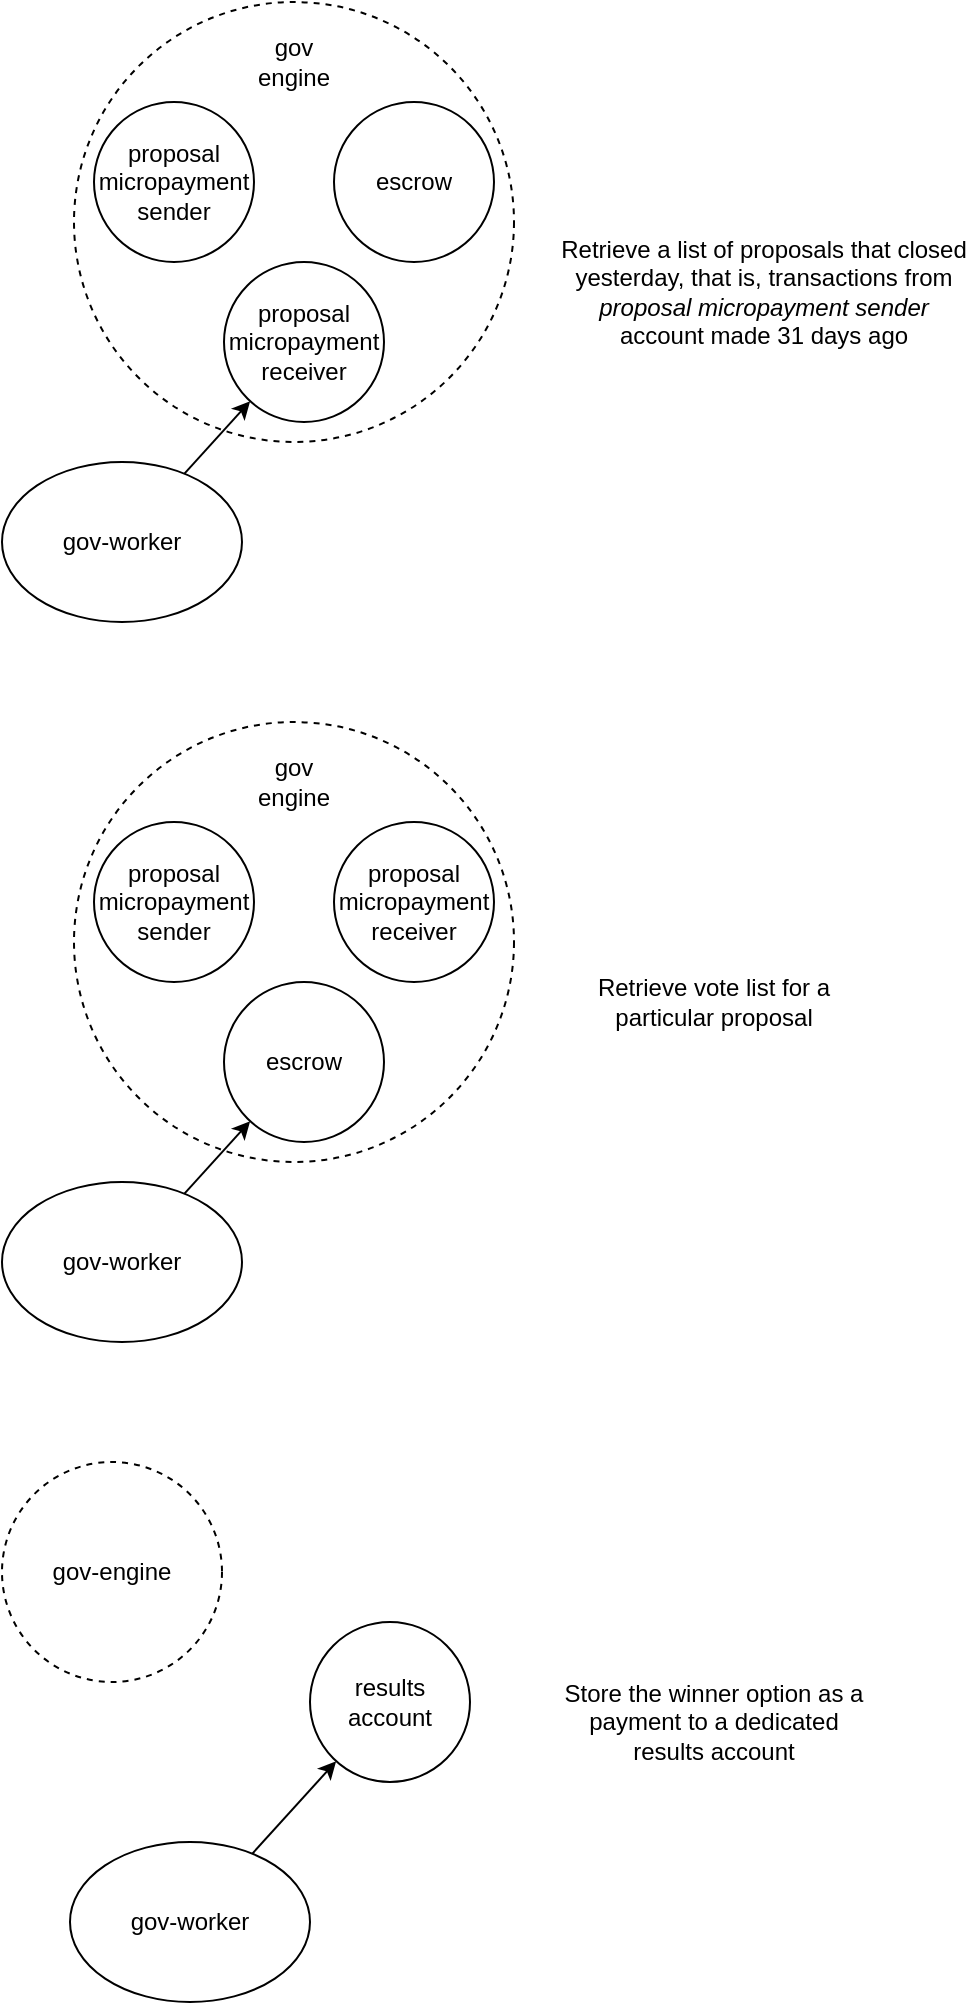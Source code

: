 <mxfile version="14.1.8" type="device"><diagram id="3AxbDzlEPVZeiMZ9giLM" name="Page-1"><mxGraphModel dx="761" dy="520" grid="1" gridSize="10" guides="1" tooltips="1" connect="1" arrows="1" fold="1" page="1" pageScale="1" pageWidth="827" pageHeight="1169" math="0" shadow="0"><root><mxCell id="0"/><mxCell id="1" parent="0"/><mxCell id="C2gpBaBypgduK-J2xcT4-4" value="" style="ellipse;whiteSpace=wrap;html=1;aspect=fixed;fillColor=none;dashed=1;" parent="1" vertex="1"><mxGeometry x="330" y="120" width="220" height="220" as="geometry"/></mxCell><mxCell id="nUdG0Fr-7evP5dc6FxKK-1" value="proposal micropayment receiver" style="ellipse;whiteSpace=wrap;html=1;aspect=fixed;fillColor=none;" parent="1" vertex="1"><mxGeometry x="405" y="250" width="80" height="80" as="geometry"/></mxCell><mxCell id="C2gpBaBypgduK-J2xcT4-6" style="rounded=0;orthogonalLoop=1;jettySize=auto;html=1;" parent="1" source="C2gpBaBypgduK-J2xcT4-1" target="nUdG0Fr-7evP5dc6FxKK-1" edge="1"><mxGeometry relative="1" as="geometry"/></mxCell><mxCell id="C2gpBaBypgduK-J2xcT4-1" value="gov-worker" style="ellipse;whiteSpace=wrap;html=1;" parent="1" vertex="1"><mxGeometry x="294" y="350" width="120" height="80" as="geometry"/></mxCell><mxCell id="C2gpBaBypgduK-J2xcT4-2" value="proposal micropayment sender" style="ellipse;whiteSpace=wrap;html=1;aspect=fixed;fillColor=none;" parent="1" vertex="1"><mxGeometry x="340" y="170" width="80" height="80" as="geometry"/></mxCell><mxCell id="C2gpBaBypgduK-J2xcT4-5" value="gov engine" style="text;html=1;strokeColor=none;fillColor=none;align=center;verticalAlign=middle;whiteSpace=wrap;rounded=0;" parent="1" vertex="1"><mxGeometry x="420" y="140" width="40" height="20" as="geometry"/></mxCell><mxCell id="C2gpBaBypgduK-J2xcT4-7" value="Retrieve a list of proposals that closed yesterday, that is, transactions from &lt;i&gt;proposal micropayment sender&lt;/i&gt; account made 31 days ago" style="text;html=1;strokeColor=none;fillColor=none;align=center;verticalAlign=middle;whiteSpace=wrap;rounded=0;" parent="1" vertex="1"><mxGeometry x="570" y="230" width="210" height="70" as="geometry"/></mxCell><mxCell id="C2gpBaBypgduK-J2xcT4-16" value="escrow" style="ellipse;whiteSpace=wrap;html=1;aspect=fixed;fillColor=none;" parent="1" vertex="1"><mxGeometry x="460" y="170" width="80" height="80" as="geometry"/></mxCell><mxCell id="C2gpBaBypgduK-J2xcT4-17" value="" style="ellipse;whiteSpace=wrap;html=1;aspect=fixed;fillColor=none;dashed=1;" parent="1" vertex="1"><mxGeometry x="330" y="480" width="220" height="220" as="geometry"/></mxCell><mxCell id="C2gpBaBypgduK-J2xcT4-18" value="escrow" style="ellipse;whiteSpace=wrap;html=1;aspect=fixed;fillColor=none;" parent="1" vertex="1"><mxGeometry x="405" y="610" width="80" height="80" as="geometry"/></mxCell><mxCell id="C2gpBaBypgduK-J2xcT4-19" style="rounded=0;orthogonalLoop=1;jettySize=auto;html=1;" parent="1" source="C2gpBaBypgduK-J2xcT4-20" target="C2gpBaBypgduK-J2xcT4-18" edge="1"><mxGeometry relative="1" as="geometry"/></mxCell><mxCell id="C2gpBaBypgduK-J2xcT4-20" value="gov-worker" style="ellipse;whiteSpace=wrap;html=1;" parent="1" vertex="1"><mxGeometry x="294" y="710" width="120" height="80" as="geometry"/></mxCell><mxCell id="C2gpBaBypgduK-J2xcT4-21" value="proposal micropayment sender" style="ellipse;whiteSpace=wrap;html=1;aspect=fixed;fillColor=none;" parent="1" vertex="1"><mxGeometry x="340" y="530" width="80" height="80" as="geometry"/></mxCell><mxCell id="C2gpBaBypgduK-J2xcT4-22" value="gov engine" style="text;html=1;strokeColor=none;fillColor=none;align=center;verticalAlign=middle;whiteSpace=wrap;rounded=0;" parent="1" vertex="1"><mxGeometry x="420" y="500" width="40" height="20" as="geometry"/></mxCell><mxCell id="C2gpBaBypgduK-J2xcT4-23" value="Retrieve vote list for a particular proposal" style="text;html=1;strokeColor=none;fillColor=none;align=center;verticalAlign=middle;whiteSpace=wrap;rounded=0;" parent="1" vertex="1"><mxGeometry x="570" y="560" width="160" height="120" as="geometry"/></mxCell><mxCell id="C2gpBaBypgduK-J2xcT4-24" value="proposal micropayment receiver" style="ellipse;whiteSpace=wrap;html=1;aspect=fixed;fillColor=none;" parent="1" vertex="1"><mxGeometry x="460" y="530" width="80" height="80" as="geometry"/></mxCell><mxCell id="C2gpBaBypgduK-J2xcT4-25" value="gov-engine" style="ellipse;whiteSpace=wrap;html=1;aspect=fixed;fillColor=none;dashed=1;" parent="1" vertex="1"><mxGeometry x="294" y="850" width="110" height="110" as="geometry"/></mxCell><mxCell id="C2gpBaBypgduK-J2xcT4-27" style="rounded=0;orthogonalLoop=1;jettySize=auto;html=1;" parent="1" source="C2gpBaBypgduK-J2xcT4-28" target="C2gpBaBypgduK-J2xcT4-34" edge="1"><mxGeometry relative="1" as="geometry"><mxPoint x="448.831" y="977.222" as="targetPoint"/></mxGeometry></mxCell><mxCell id="C2gpBaBypgduK-J2xcT4-28" value="gov-worker" style="ellipse;whiteSpace=wrap;html=1;" parent="1" vertex="1"><mxGeometry x="328" y="1040" width="120" height="80" as="geometry"/></mxCell><mxCell id="C2gpBaBypgduK-J2xcT4-31" value="Store the&amp;nbsp;winner option as a payment to a dedicated results account" style="text;html=1;strokeColor=none;fillColor=none;align=center;verticalAlign=middle;whiteSpace=wrap;rounded=0;" parent="1" vertex="1"><mxGeometry x="570" y="920" width="160" height="120" as="geometry"/></mxCell><mxCell id="C2gpBaBypgduK-J2xcT4-34" value="results account" style="ellipse;whiteSpace=wrap;html=1;aspect=fixed;fillColor=none;" parent="1" vertex="1"><mxGeometry x="448" y="930" width="80" height="80" as="geometry"/></mxCell></root></mxGraphModel></diagram></mxfile>